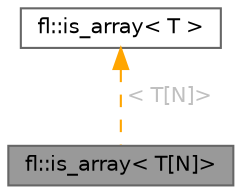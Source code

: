 digraph "fl::is_array&lt; T[N]&gt;"
{
 // INTERACTIVE_SVG=YES
 // LATEX_PDF_SIZE
  bgcolor="transparent";
  edge [fontname=Helvetica,fontsize=10,labelfontname=Helvetica,labelfontsize=10];
  node [fontname=Helvetica,fontsize=10,shape=box,height=0.2,width=0.4];
  Node1 [id="Node000001",label="fl::is_array\< T[N]\>",height=0.2,width=0.4,color="gray40", fillcolor="grey60", style="filled", fontcolor="black",tooltip=" "];
  Node2 -> Node1 [id="edge1_Node000001_Node000002",dir="back",color="orange",style="dashed",tooltip=" ",label=" \< T[N]\>",fontcolor="grey" ];
  Node2 [id="Node000002",label="fl::is_array\< T \>",height=0.2,width=0.4,color="gray40", fillcolor="white", style="filled",URL="$dc/d25/structfl_1_1is__array.html",tooltip=" "];
}
